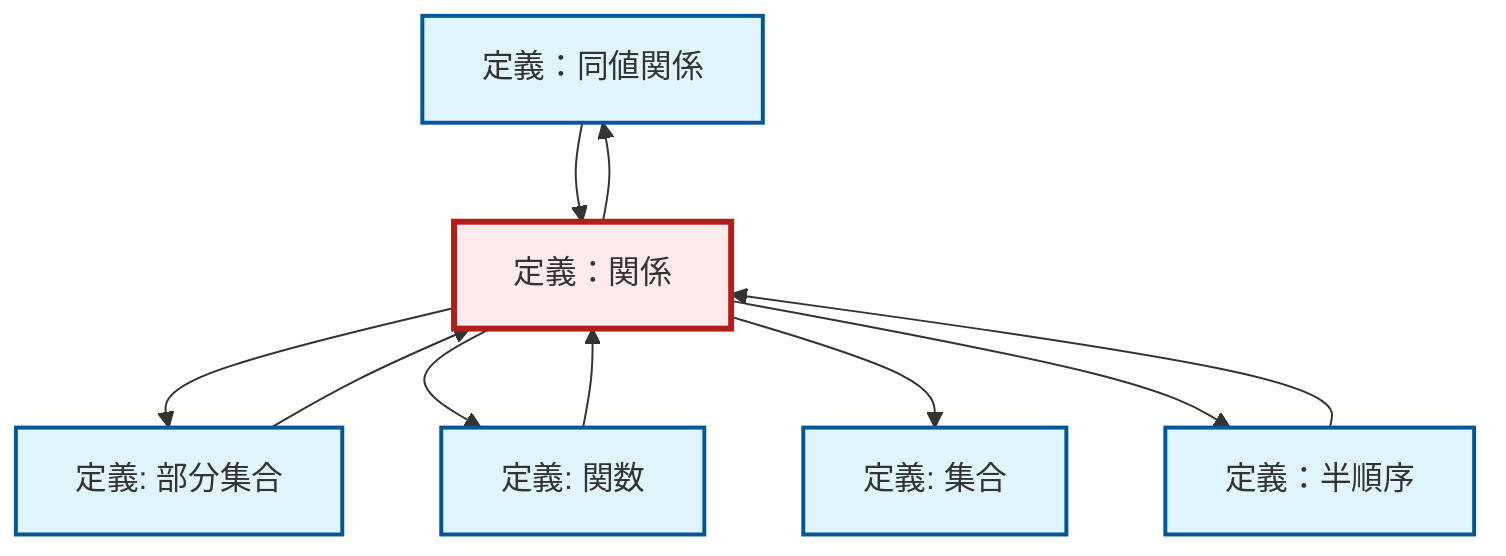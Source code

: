 graph TD
    classDef definition fill:#e1f5fe,stroke:#01579b,stroke-width:2px
    classDef theorem fill:#f3e5f5,stroke:#4a148c,stroke-width:2px
    classDef axiom fill:#fff3e0,stroke:#e65100,stroke-width:2px
    classDef example fill:#e8f5e9,stroke:#1b5e20,stroke-width:2px
    classDef current fill:#ffebee,stroke:#b71c1c,stroke-width:3px
    def-equivalence-relation["定義：同値関係"]:::definition
    def-function["定義: 関数"]:::definition
    def-subset["定義: 部分集合"]:::definition
    def-partial-order["定義：半順序"]:::definition
    def-relation["定義：関係"]:::definition
    def-set["定義: 集合"]:::definition
    def-relation --> def-subset
    def-subset --> def-relation
    def-relation --> def-function
    def-partial-order --> def-relation
    def-relation --> def-equivalence-relation
    def-relation --> def-set
    def-function --> def-relation
    def-equivalence-relation --> def-relation
    def-relation --> def-partial-order
    class def-relation current